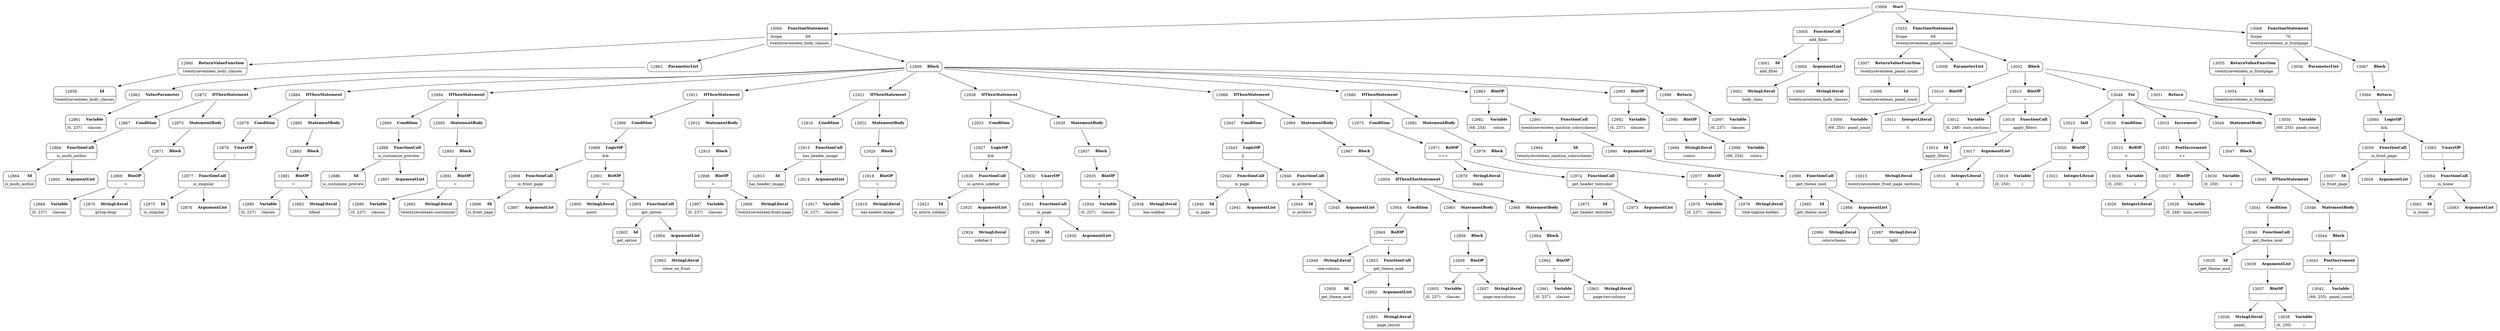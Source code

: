 digraph ast {
node [shape=none];
12859 [label=<<TABLE border='1' cellspacing='0' cellpadding='10' style='rounded' ><TR><TD border='0'>12859</TD><TD border='0'><B>Id</B></TD></TR><HR/><TR><TD border='0' cellpadding='5' colspan='2'>twentyseventeen_body_classes</TD></TR></TABLE>>];
12860 [label=<<TABLE border='1' cellspacing='0' cellpadding='10' style='rounded' ><TR><TD border='0'>12860</TD><TD border='0'><B>ReturnValueFunction</B></TD></TR><HR/><TR><TD border='0' cellpadding='5' colspan='2'>twentyseventeen_body_classes</TD></TR></TABLE>>];
12860 -> 12859 [weight=2];
12861 [label=<<TABLE border='1' cellspacing='0' cellpadding='10' style='rounded' ><TR><TD border='0'>12861</TD><TD border='0'><B>Variable</B></TD></TR><HR/><TR><TD border='0' cellpadding='5'>(0, 237)</TD><TD border='0' cellpadding='5'>classes</TD></TR></TABLE>>];
12862 [label=<<TABLE border='1' cellspacing='0' cellpadding='10' style='rounded' ><TR><TD border='0'>12862</TD><TD border='0'><B>ValueParameter</B></TD></TR></TABLE>>];
12862 -> 12861 [weight=2];
12863 [label=<<TABLE border='1' cellspacing='0' cellpadding='10' style='rounded' ><TR><TD border='0'>12863</TD><TD border='0'><B>ParameterList</B></TD></TR></TABLE>>];
12863 -> 12862 [weight=2];
12864 [label=<<TABLE border='1' cellspacing='0' cellpadding='10' style='rounded' ><TR><TD border='0'>12864</TD><TD border='0'><B>Id</B></TD></TR><HR/><TR><TD border='0' cellpadding='5' colspan='2'>is_multi_author</TD></TR></TABLE>>];
12865 [label=<<TABLE border='1' cellspacing='0' cellpadding='10' style='rounded' ><TR><TD border='0'>12865</TD><TD border='0'><B>ArgumentList</B></TD></TR></TABLE>>];
12866 [label=<<TABLE border='1' cellspacing='0' cellpadding='10' style='rounded' ><TR><TD border='0'>12866</TD><TD border='0'><B>FunctionCall</B></TD></TR><HR/><TR><TD border='0' cellpadding='5' colspan='2'>is_multi_author</TD></TR></TABLE>>];
12866 -> 12864 [weight=2];
12866 -> 12865 [weight=2];
12867 [label=<<TABLE border='1' cellspacing='0' cellpadding='10' style='rounded' ><TR><TD border='0'>12867</TD><TD border='0'><B>Condition</B></TD></TR></TABLE>>];
12867 -> 12866 [weight=2];
12868 [label=<<TABLE border='1' cellspacing='0' cellpadding='10' style='rounded' ><TR><TD border='0'>12868</TD><TD border='0'><B>Variable</B></TD></TR><HR/><TR><TD border='0' cellpadding='5'>(0, 237)</TD><TD border='0' cellpadding='5'>classes</TD></TR></TABLE>>];
12869 [label=<<TABLE border='1' cellspacing='0' cellpadding='10' style='rounded' ><TR><TD border='0'>12869</TD><TD border='0'><B>BinOP</B></TD></TR><HR/><TR><TD border='0' cellpadding='5' colspan='2'>=</TD></TR></TABLE>>];
12869 -> 12868 [weight=2];
12869 -> 12870 [weight=2];
12870 [label=<<TABLE border='1' cellspacing='0' cellpadding='10' style='rounded' ><TR><TD border='0'>12870</TD><TD border='0'><B>StringLiteral</B></TD></TR><HR/><TR><TD border='0' cellpadding='5' colspan='2'>group-blog</TD></TR></TABLE>>];
12871 [label=<<TABLE border='1' cellspacing='0' cellpadding='10' style='rounded' ><TR><TD border='0'>12871</TD><TD border='0'><B>Block</B></TD></TR></TABLE>>];
12871 -> 12869 [weight=2];
12872 [label=<<TABLE border='1' cellspacing='0' cellpadding='10' style='rounded' ><TR><TD border='0'>12872</TD><TD border='0'><B>IfThenStatement</B></TD></TR></TABLE>>];
12872 -> 12867 [weight=2];
12872 -> 12873 [weight=2];
12873 [label=<<TABLE border='1' cellspacing='0' cellpadding='10' style='rounded' ><TR><TD border='0'>12873</TD><TD border='0'><B>StatementBody</B></TD></TR></TABLE>>];
12873 -> 12871 [weight=2];
12875 [label=<<TABLE border='1' cellspacing='0' cellpadding='10' style='rounded' ><TR><TD border='0'>12875</TD><TD border='0'><B>Id</B></TD></TR><HR/><TR><TD border='0' cellpadding='5' colspan='2'>is_singular</TD></TR></TABLE>>];
12876 [label=<<TABLE border='1' cellspacing='0' cellpadding='10' style='rounded' ><TR><TD border='0'>12876</TD><TD border='0'><B>ArgumentList</B></TD></TR></TABLE>>];
12877 [label=<<TABLE border='1' cellspacing='0' cellpadding='10' style='rounded' ><TR><TD border='0'>12877</TD><TD border='0'><B>FunctionCall</B></TD></TR><HR/><TR><TD border='0' cellpadding='5' colspan='2'>is_singular</TD></TR></TABLE>>];
12877 -> 12875 [weight=2];
12877 -> 12876 [weight=2];
12878 [label=<<TABLE border='1' cellspacing='0' cellpadding='10' style='rounded' ><TR><TD border='0'>12878</TD><TD border='0'><B>UnaryOP</B></TD></TR><HR/><TR><TD border='0' cellpadding='5' colspan='2'>!</TD></TR></TABLE>>];
12878 -> 12877 [weight=2];
12879 [label=<<TABLE border='1' cellspacing='0' cellpadding='10' style='rounded' ><TR><TD border='0'>12879</TD><TD border='0'><B>Condition</B></TD></TR></TABLE>>];
12879 -> 12878 [weight=2];
12880 [label=<<TABLE border='1' cellspacing='0' cellpadding='10' style='rounded' ><TR><TD border='0'>12880</TD><TD border='0'><B>Variable</B></TD></TR><HR/><TR><TD border='0' cellpadding='5'>(0, 237)</TD><TD border='0' cellpadding='5'>classes</TD></TR></TABLE>>];
12881 [label=<<TABLE border='1' cellspacing='0' cellpadding='10' style='rounded' ><TR><TD border='0'>12881</TD><TD border='0'><B>BinOP</B></TD></TR><HR/><TR><TD border='0' cellpadding='5' colspan='2'>=</TD></TR></TABLE>>];
12881 -> 12880 [weight=2];
12881 -> 12882 [weight=2];
12882 [label=<<TABLE border='1' cellspacing='0' cellpadding='10' style='rounded' ><TR><TD border='0'>12882</TD><TD border='0'><B>StringLiteral</B></TD></TR><HR/><TR><TD border='0' cellpadding='5' colspan='2'>hfeed</TD></TR></TABLE>>];
12883 [label=<<TABLE border='1' cellspacing='0' cellpadding='10' style='rounded' ><TR><TD border='0'>12883</TD><TD border='0'><B>Block</B></TD></TR></TABLE>>];
12883 -> 12881 [weight=2];
12884 [label=<<TABLE border='1' cellspacing='0' cellpadding='10' style='rounded' ><TR><TD border='0'>12884</TD><TD border='0'><B>IfThenStatement</B></TD></TR></TABLE>>];
12884 -> 12879 [weight=2];
12884 -> 12885 [weight=2];
12885 [label=<<TABLE border='1' cellspacing='0' cellpadding='10' style='rounded' ><TR><TD border='0'>12885</TD><TD border='0'><B>StatementBody</B></TD></TR></TABLE>>];
12885 -> 12883 [weight=2];
12886 [label=<<TABLE border='1' cellspacing='0' cellpadding='10' style='rounded' ><TR><TD border='0'>12886</TD><TD border='0'><B>Id</B></TD></TR><HR/><TR><TD border='0' cellpadding='5' colspan='2'>is_customize_preview</TD></TR></TABLE>>];
12887 [label=<<TABLE border='1' cellspacing='0' cellpadding='10' style='rounded' ><TR><TD border='0'>12887</TD><TD border='0'><B>ArgumentList</B></TD></TR></TABLE>>];
12888 [label=<<TABLE border='1' cellspacing='0' cellpadding='10' style='rounded' ><TR><TD border='0'>12888</TD><TD border='0'><B>FunctionCall</B></TD></TR><HR/><TR><TD border='0' cellpadding='5' colspan='2'>is_customize_preview</TD></TR></TABLE>>];
12888 -> 12886 [weight=2];
12888 -> 12887 [weight=2];
12889 [label=<<TABLE border='1' cellspacing='0' cellpadding='10' style='rounded' ><TR><TD border='0'>12889</TD><TD border='0'><B>Condition</B></TD></TR></TABLE>>];
12889 -> 12888 [weight=2];
12890 [label=<<TABLE border='1' cellspacing='0' cellpadding='10' style='rounded' ><TR><TD border='0'>12890</TD><TD border='0'><B>Variable</B></TD></TR><HR/><TR><TD border='0' cellpadding='5'>(0, 237)</TD><TD border='0' cellpadding='5'>classes</TD></TR></TABLE>>];
12891 [label=<<TABLE border='1' cellspacing='0' cellpadding='10' style='rounded' ><TR><TD border='0'>12891</TD><TD border='0'><B>BinOP</B></TD></TR><HR/><TR><TD border='0' cellpadding='5' colspan='2'>=</TD></TR></TABLE>>];
12891 -> 12890 [weight=2];
12891 -> 12892 [weight=2];
12892 [label=<<TABLE border='1' cellspacing='0' cellpadding='10' style='rounded' ><TR><TD border='0'>12892</TD><TD border='0'><B>StringLiteral</B></TD></TR><HR/><TR><TD border='0' cellpadding='5' colspan='2'>twentyseventeen-customizer</TD></TR></TABLE>>];
12893 [label=<<TABLE border='1' cellspacing='0' cellpadding='10' style='rounded' ><TR><TD border='0'>12893</TD><TD border='0'><B>Block</B></TD></TR></TABLE>>];
12893 -> 12891 [weight=2];
12894 [label=<<TABLE border='1' cellspacing='0' cellpadding='10' style='rounded' ><TR><TD border='0'>12894</TD><TD border='0'><B>IfThenStatement</B></TD></TR></TABLE>>];
12894 -> 12889 [weight=2];
12894 -> 12895 [weight=2];
12895 [label=<<TABLE border='1' cellspacing='0' cellpadding='10' style='rounded' ><TR><TD border='0'>12895</TD><TD border='0'><B>StatementBody</B></TD></TR></TABLE>>];
12895 -> 12893 [weight=2];
12896 [label=<<TABLE border='1' cellspacing='0' cellpadding='10' style='rounded' ><TR><TD border='0'>12896</TD><TD border='0'><B>Id</B></TD></TR><HR/><TR><TD border='0' cellpadding='5' colspan='2'>is_front_page</TD></TR></TABLE>>];
12897 [label=<<TABLE border='1' cellspacing='0' cellpadding='10' style='rounded' ><TR><TD border='0'>12897</TD><TD border='0'><B>ArgumentList</B></TD></TR></TABLE>>];
12898 [label=<<TABLE border='1' cellspacing='0' cellpadding='10' style='rounded' ><TR><TD border='0'>12898</TD><TD border='0'><B>FunctionCall</B></TD></TR><HR/><TR><TD border='0' cellpadding='5' colspan='2'>is_front_page</TD></TR></TABLE>>];
12898 -> 12896 [weight=2];
12898 -> 12897 [weight=2];
12899 [label=<<TABLE border='1' cellspacing='0' cellpadding='10' style='rounded' ><TR><TD border='0'>12899</TD><TD border='0'><B>LogicOP</B></TD></TR><HR/><TR><TD border='0' cellpadding='5' colspan='2'>&amp;&amp;</TD></TR></TABLE>>];
12899 -> 12898 [weight=2];
12899 -> 12901 [weight=2];
12900 [label=<<TABLE border='1' cellspacing='0' cellpadding='10' style='rounded' ><TR><TD border='0'>12900</TD><TD border='0'><B>StringLiteral</B></TD></TR><HR/><TR><TD border='0' cellpadding='5' colspan='2'>posts</TD></TR></TABLE>>];
12901 [label=<<TABLE border='1' cellspacing='0' cellpadding='10' style='rounded' ><TR><TD border='0'>12901</TD><TD border='0'><B>RelOP</B></TD></TR><HR/><TR><TD border='0' cellpadding='5' colspan='2'>!==</TD></TR></TABLE>>];
12901 -> 12900 [weight=2];
12901 -> 12905 [weight=2];
12902 [label=<<TABLE border='1' cellspacing='0' cellpadding='10' style='rounded' ><TR><TD border='0'>12902</TD><TD border='0'><B>Id</B></TD></TR><HR/><TR><TD border='0' cellpadding='5' colspan='2'>get_option</TD></TR></TABLE>>];
12903 [label=<<TABLE border='1' cellspacing='0' cellpadding='10' style='rounded' ><TR><TD border='0'>12903</TD><TD border='0'><B>StringLiteral</B></TD></TR><HR/><TR><TD border='0' cellpadding='5' colspan='2'>show_on_front</TD></TR></TABLE>>];
12904 [label=<<TABLE border='1' cellspacing='0' cellpadding='10' style='rounded' ><TR><TD border='0'>12904</TD><TD border='0'><B>ArgumentList</B></TD></TR></TABLE>>];
12904 -> 12903 [weight=2];
12905 [label=<<TABLE border='1' cellspacing='0' cellpadding='10' style='rounded' ><TR><TD border='0'>12905</TD><TD border='0'><B>FunctionCall</B></TD></TR><HR/><TR><TD border='0' cellpadding='5' colspan='2'>get_option</TD></TR></TABLE>>];
12905 -> 12902 [weight=2];
12905 -> 12904 [weight=2];
12906 [label=<<TABLE border='1' cellspacing='0' cellpadding='10' style='rounded' ><TR><TD border='0'>12906</TD><TD border='0'><B>Condition</B></TD></TR></TABLE>>];
12906 -> 12899 [weight=2];
12907 [label=<<TABLE border='1' cellspacing='0' cellpadding='10' style='rounded' ><TR><TD border='0'>12907</TD><TD border='0'><B>Variable</B></TD></TR><HR/><TR><TD border='0' cellpadding='5'>(0, 237)</TD><TD border='0' cellpadding='5'>classes</TD></TR></TABLE>>];
12908 [label=<<TABLE border='1' cellspacing='0' cellpadding='10' style='rounded' ><TR><TD border='0'>12908</TD><TD border='0'><B>BinOP</B></TD></TR><HR/><TR><TD border='0' cellpadding='5' colspan='2'>=</TD></TR></TABLE>>];
12908 -> 12907 [weight=2];
12908 -> 12909 [weight=2];
12909 [label=<<TABLE border='1' cellspacing='0' cellpadding='10' style='rounded' ><TR><TD border='0'>12909</TD><TD border='0'><B>StringLiteral</B></TD></TR><HR/><TR><TD border='0' cellpadding='5' colspan='2'>twentyseventeen-front-page</TD></TR></TABLE>>];
12910 [label=<<TABLE border='1' cellspacing='0' cellpadding='10' style='rounded' ><TR><TD border='0'>12910</TD><TD border='0'><B>Block</B></TD></TR></TABLE>>];
12910 -> 12908 [weight=2];
12911 [label=<<TABLE border='1' cellspacing='0' cellpadding='10' style='rounded' ><TR><TD border='0'>12911</TD><TD border='0'><B>IfThenStatement</B></TD></TR></TABLE>>];
12911 -> 12906 [weight=2];
12911 -> 12912 [weight=2];
12912 [label=<<TABLE border='1' cellspacing='0' cellpadding='10' style='rounded' ><TR><TD border='0'>12912</TD><TD border='0'><B>StatementBody</B></TD></TR></TABLE>>];
12912 -> 12910 [weight=2];
12913 [label=<<TABLE border='1' cellspacing='0' cellpadding='10' style='rounded' ><TR><TD border='0'>12913</TD><TD border='0'><B>Id</B></TD></TR><HR/><TR><TD border='0' cellpadding='5' colspan='2'>has_header_image</TD></TR></TABLE>>];
12914 [label=<<TABLE border='1' cellspacing='0' cellpadding='10' style='rounded' ><TR><TD border='0'>12914</TD><TD border='0'><B>ArgumentList</B></TD></TR></TABLE>>];
12915 [label=<<TABLE border='1' cellspacing='0' cellpadding='10' style='rounded' ><TR><TD border='0'>12915</TD><TD border='0'><B>FunctionCall</B></TD></TR><HR/><TR><TD border='0' cellpadding='5' colspan='2'>has_header_image</TD></TR></TABLE>>];
12915 -> 12913 [weight=2];
12915 -> 12914 [weight=2];
12916 [label=<<TABLE border='1' cellspacing='0' cellpadding='10' style='rounded' ><TR><TD border='0'>12916</TD><TD border='0'><B>Condition</B></TD></TR></TABLE>>];
12916 -> 12915 [weight=2];
12917 [label=<<TABLE border='1' cellspacing='0' cellpadding='10' style='rounded' ><TR><TD border='0'>12917</TD><TD border='0'><B>Variable</B></TD></TR><HR/><TR><TD border='0' cellpadding='5'>(0, 237)</TD><TD border='0' cellpadding='5'>classes</TD></TR></TABLE>>];
12918 [label=<<TABLE border='1' cellspacing='0' cellpadding='10' style='rounded' ><TR><TD border='0'>12918</TD><TD border='0'><B>BinOP</B></TD></TR><HR/><TR><TD border='0' cellpadding='5' colspan='2'>=</TD></TR></TABLE>>];
12918 -> 12917 [weight=2];
12918 -> 12919 [weight=2];
12919 [label=<<TABLE border='1' cellspacing='0' cellpadding='10' style='rounded' ><TR><TD border='0'>12919</TD><TD border='0'><B>StringLiteral</B></TD></TR><HR/><TR><TD border='0' cellpadding='5' colspan='2'>has-header-image</TD></TR></TABLE>>];
12920 [label=<<TABLE border='1' cellspacing='0' cellpadding='10' style='rounded' ><TR><TD border='0'>12920</TD><TD border='0'><B>Block</B></TD></TR></TABLE>>];
12920 -> 12918 [weight=2];
12921 [label=<<TABLE border='1' cellspacing='0' cellpadding='10' style='rounded' ><TR><TD border='0'>12921</TD><TD border='0'><B>IfThenStatement</B></TD></TR></TABLE>>];
12921 -> 12916 [weight=2];
12921 -> 12922 [weight=2];
12922 [label=<<TABLE border='1' cellspacing='0' cellpadding='10' style='rounded' ><TR><TD border='0'>12922</TD><TD border='0'><B>StatementBody</B></TD></TR></TABLE>>];
12922 -> 12920 [weight=2];
12923 [label=<<TABLE border='1' cellspacing='0' cellpadding='10' style='rounded' ><TR><TD border='0'>12923</TD><TD border='0'><B>Id</B></TD></TR><HR/><TR><TD border='0' cellpadding='5' colspan='2'>is_active_sidebar</TD></TR></TABLE>>];
12924 [label=<<TABLE border='1' cellspacing='0' cellpadding='10' style='rounded' ><TR><TD border='0'>12924</TD><TD border='0'><B>StringLiteral</B></TD></TR><HR/><TR><TD border='0' cellpadding='5' colspan='2'>sidebar-1</TD></TR></TABLE>>];
12925 [label=<<TABLE border='1' cellspacing='0' cellpadding='10' style='rounded' ><TR><TD border='0'>12925</TD><TD border='0'><B>ArgumentList</B></TD></TR></TABLE>>];
12925 -> 12924 [weight=2];
12926 [label=<<TABLE border='1' cellspacing='0' cellpadding='10' style='rounded' ><TR><TD border='0'>12926</TD><TD border='0'><B>FunctionCall</B></TD></TR><HR/><TR><TD border='0' cellpadding='5' colspan='2'>is_active_sidebar</TD></TR></TABLE>>];
12926 -> 12923 [weight=2];
12926 -> 12925 [weight=2];
12927 [label=<<TABLE border='1' cellspacing='0' cellpadding='10' style='rounded' ><TR><TD border='0'>12927</TD><TD border='0'><B>LogicOP</B></TD></TR><HR/><TR><TD border='0' cellpadding='5' colspan='2'>&amp;&amp;</TD></TR></TABLE>>];
12927 -> 12926 [weight=2];
12927 -> 12932 [weight=2];
12929 [label=<<TABLE border='1' cellspacing='0' cellpadding='10' style='rounded' ><TR><TD border='0'>12929</TD><TD border='0'><B>Id</B></TD></TR><HR/><TR><TD border='0' cellpadding='5' colspan='2'>is_page</TD></TR></TABLE>>];
12930 [label=<<TABLE border='1' cellspacing='0' cellpadding='10' style='rounded' ><TR><TD border='0'>12930</TD><TD border='0'><B>ArgumentList</B></TD></TR></TABLE>>];
12931 [label=<<TABLE border='1' cellspacing='0' cellpadding='10' style='rounded' ><TR><TD border='0'>12931</TD><TD border='0'><B>FunctionCall</B></TD></TR><HR/><TR><TD border='0' cellpadding='5' colspan='2'>is_page</TD></TR></TABLE>>];
12931 -> 12929 [weight=2];
12931 -> 12930 [weight=2];
12932 [label=<<TABLE border='1' cellspacing='0' cellpadding='10' style='rounded' ><TR><TD border='0'>12932</TD><TD border='0'><B>UnaryOP</B></TD></TR><HR/><TR><TD border='0' cellpadding='5' colspan='2'>!</TD></TR></TABLE>>];
12932 -> 12931 [weight=2];
12933 [label=<<TABLE border='1' cellspacing='0' cellpadding='10' style='rounded' ><TR><TD border='0'>12933</TD><TD border='0'><B>Condition</B></TD></TR></TABLE>>];
12933 -> 12927 [weight=2];
12934 [label=<<TABLE border='1' cellspacing='0' cellpadding='10' style='rounded' ><TR><TD border='0'>12934</TD><TD border='0'><B>Variable</B></TD></TR><HR/><TR><TD border='0' cellpadding='5'>(0, 237)</TD><TD border='0' cellpadding='5'>classes</TD></TR></TABLE>>];
12935 [label=<<TABLE border='1' cellspacing='0' cellpadding='10' style='rounded' ><TR><TD border='0'>12935</TD><TD border='0'><B>BinOP</B></TD></TR><HR/><TR><TD border='0' cellpadding='5' colspan='2'>=</TD></TR></TABLE>>];
12935 -> 12934 [weight=2];
12935 -> 12936 [weight=2];
12936 [label=<<TABLE border='1' cellspacing='0' cellpadding='10' style='rounded' ><TR><TD border='0'>12936</TD><TD border='0'><B>StringLiteral</B></TD></TR><HR/><TR><TD border='0' cellpadding='5' colspan='2'>has-sidebar</TD></TR></TABLE>>];
12937 [label=<<TABLE border='1' cellspacing='0' cellpadding='10' style='rounded' ><TR><TD border='0'>12937</TD><TD border='0'><B>Block</B></TD></TR></TABLE>>];
12937 -> 12935 [weight=2];
12938 [label=<<TABLE border='1' cellspacing='0' cellpadding='10' style='rounded' ><TR><TD border='0'>12938</TD><TD border='0'><B>IfThenStatement</B></TD></TR></TABLE>>];
12938 -> 12933 [weight=2];
12938 -> 12939 [weight=2];
12939 [label=<<TABLE border='1' cellspacing='0' cellpadding='10' style='rounded' ><TR><TD border='0'>12939</TD><TD border='0'><B>StatementBody</B></TD></TR></TABLE>>];
12939 -> 12937 [weight=2];
12940 [label=<<TABLE border='1' cellspacing='0' cellpadding='10' style='rounded' ><TR><TD border='0'>12940</TD><TD border='0'><B>Id</B></TD></TR><HR/><TR><TD border='0' cellpadding='5' colspan='2'>is_page</TD></TR></TABLE>>];
12941 [label=<<TABLE border='1' cellspacing='0' cellpadding='10' style='rounded' ><TR><TD border='0'>12941</TD><TD border='0'><B>ArgumentList</B></TD></TR></TABLE>>];
12942 [label=<<TABLE border='1' cellspacing='0' cellpadding='10' style='rounded' ><TR><TD border='0'>12942</TD><TD border='0'><B>FunctionCall</B></TD></TR><HR/><TR><TD border='0' cellpadding='5' colspan='2'>is_page</TD></TR></TABLE>>];
12942 -> 12940 [weight=2];
12942 -> 12941 [weight=2];
12943 [label=<<TABLE border='1' cellspacing='0' cellpadding='10' style='rounded' ><TR><TD border='0'>12943</TD><TD border='0'><B>LogicOP</B></TD></TR><HR/><TR><TD border='0' cellpadding='5' colspan='2'>||</TD></TR></TABLE>>];
12943 -> 12942 [weight=2];
12943 -> 12946 [weight=2];
12944 [label=<<TABLE border='1' cellspacing='0' cellpadding='10' style='rounded' ><TR><TD border='0'>12944</TD><TD border='0'><B>Id</B></TD></TR><HR/><TR><TD border='0' cellpadding='5' colspan='2'>is_archive</TD></TR></TABLE>>];
12945 [label=<<TABLE border='1' cellspacing='0' cellpadding='10' style='rounded' ><TR><TD border='0'>12945</TD><TD border='0'><B>ArgumentList</B></TD></TR></TABLE>>];
12946 [label=<<TABLE border='1' cellspacing='0' cellpadding='10' style='rounded' ><TR><TD border='0'>12946</TD><TD border='0'><B>FunctionCall</B></TD></TR><HR/><TR><TD border='0' cellpadding='5' colspan='2'>is_archive</TD></TR></TABLE>>];
12946 -> 12944 [weight=2];
12946 -> 12945 [weight=2];
12947 [label=<<TABLE border='1' cellspacing='0' cellpadding='10' style='rounded' ><TR><TD border='0'>12947</TD><TD border='0'><B>Condition</B></TD></TR></TABLE>>];
12947 -> 12943 [weight=2];
12948 [label=<<TABLE border='1' cellspacing='0' cellpadding='10' style='rounded' ><TR><TD border='0'>12948</TD><TD border='0'><B>StringLiteral</B></TD></TR><HR/><TR><TD border='0' cellpadding='5' colspan='2'>one-column</TD></TR></TABLE>>];
12949 [label=<<TABLE border='1' cellspacing='0' cellpadding='10' style='rounded' ><TR><TD border='0'>12949</TD><TD border='0'><B>RelOP</B></TD></TR><HR/><TR><TD border='0' cellpadding='5' colspan='2'>===</TD></TR></TABLE>>];
12949 -> 12948 [weight=2];
12949 -> 12953 [weight=2];
12950 [label=<<TABLE border='1' cellspacing='0' cellpadding='10' style='rounded' ><TR><TD border='0'>12950</TD><TD border='0'><B>Id</B></TD></TR><HR/><TR><TD border='0' cellpadding='5' colspan='2'>get_theme_mod</TD></TR></TABLE>>];
12951 [label=<<TABLE border='1' cellspacing='0' cellpadding='10' style='rounded' ><TR><TD border='0'>12951</TD><TD border='0'><B>StringLiteral</B></TD></TR><HR/><TR><TD border='0' cellpadding='5' colspan='2'>page_layout</TD></TR></TABLE>>];
12952 [label=<<TABLE border='1' cellspacing='0' cellpadding='10' style='rounded' ><TR><TD border='0'>12952</TD><TD border='0'><B>ArgumentList</B></TD></TR></TABLE>>];
12952 -> 12951 [weight=2];
12953 [label=<<TABLE border='1' cellspacing='0' cellpadding='10' style='rounded' ><TR><TD border='0'>12953</TD><TD border='0'><B>FunctionCall</B></TD></TR><HR/><TR><TD border='0' cellpadding='5' colspan='2'>get_theme_mod</TD></TR></TABLE>>];
12953 -> 12950 [weight=2];
12953 -> 12952 [weight=2];
12954 [label=<<TABLE border='1' cellspacing='0' cellpadding='10' style='rounded' ><TR><TD border='0'>12954</TD><TD border='0'><B>Condition</B></TD></TR></TABLE>>];
12954 -> 12949 [weight=2];
12955 [label=<<TABLE border='1' cellspacing='0' cellpadding='10' style='rounded' ><TR><TD border='0'>12955</TD><TD border='0'><B>Variable</B></TD></TR><HR/><TR><TD border='0' cellpadding='5'>(0, 237)</TD><TD border='0' cellpadding='5'>classes</TD></TR></TABLE>>];
12956 [label=<<TABLE border='1' cellspacing='0' cellpadding='10' style='rounded' ><TR><TD border='0'>12956</TD><TD border='0'><B>BinOP</B></TD></TR><HR/><TR><TD border='0' cellpadding='5' colspan='2'>=</TD></TR></TABLE>>];
12956 -> 12955 [weight=2];
12956 -> 12957 [weight=2];
12957 [label=<<TABLE border='1' cellspacing='0' cellpadding='10' style='rounded' ><TR><TD border='0'>12957</TD><TD border='0'><B>StringLiteral</B></TD></TR><HR/><TR><TD border='0' cellpadding='5' colspan='2'>page-one-column</TD></TR></TABLE>>];
12958 [label=<<TABLE border='1' cellspacing='0' cellpadding='10' style='rounded' ><TR><TD border='0'>12958</TD><TD border='0'><B>Block</B></TD></TR></TABLE>>];
12958 -> 12956 [weight=2];
12959 [label=<<TABLE border='1' cellspacing='0' cellpadding='10' style='rounded' ><TR><TD border='0'>12959</TD><TD border='0'><B>IfThenElseStatement</B></TD></TR></TABLE>>];
12959 -> 12954 [weight=2];
12959 -> 12960 [weight=2];
12959 -> 12966 [weight=2];
12960 [label=<<TABLE border='1' cellspacing='0' cellpadding='10' style='rounded' ><TR><TD border='0'>12960</TD><TD border='0'><B>StatementBody</B></TD></TR></TABLE>>];
12960 -> 12958 [weight=2];
12961 [label=<<TABLE border='1' cellspacing='0' cellpadding='10' style='rounded' ><TR><TD border='0'>12961</TD><TD border='0'><B>Variable</B></TD></TR><HR/><TR><TD border='0' cellpadding='5'>(0, 237)</TD><TD border='0' cellpadding='5'>classes</TD></TR></TABLE>>];
12962 [label=<<TABLE border='1' cellspacing='0' cellpadding='10' style='rounded' ><TR><TD border='0'>12962</TD><TD border='0'><B>BinOP</B></TD></TR><HR/><TR><TD border='0' cellpadding='5' colspan='2'>=</TD></TR></TABLE>>];
12962 -> 12961 [weight=2];
12962 -> 12963 [weight=2];
12963 [label=<<TABLE border='1' cellspacing='0' cellpadding='10' style='rounded' ><TR><TD border='0'>12963</TD><TD border='0'><B>StringLiteral</B></TD></TR><HR/><TR><TD border='0' cellpadding='5' colspan='2'>page-two-column</TD></TR></TABLE>>];
12964 [label=<<TABLE border='1' cellspacing='0' cellpadding='10' style='rounded' ><TR><TD border='0'>12964</TD><TD border='0'><B>Block</B></TD></TR></TABLE>>];
12964 -> 12962 [weight=2];
12966 [label=<<TABLE border='1' cellspacing='0' cellpadding='10' style='rounded' ><TR><TD border='0'>12966</TD><TD border='0'><B>StatementBody</B></TD></TR></TABLE>>];
12966 -> 12964 [weight=2];
12967 [label=<<TABLE border='1' cellspacing='0' cellpadding='10' style='rounded' ><TR><TD border='0'>12967</TD><TD border='0'><B>Block</B></TD></TR></TABLE>>];
12967 -> 12959 [weight=2];
12968 [label=<<TABLE border='1' cellspacing='0' cellpadding='10' style='rounded' ><TR><TD border='0'>12968</TD><TD border='0'><B>IfThenStatement</B></TD></TR></TABLE>>];
12968 -> 12947 [weight=2];
12968 -> 12969 [weight=2];
12969 [label=<<TABLE border='1' cellspacing='0' cellpadding='10' style='rounded' ><TR><TD border='0'>12969</TD><TD border='0'><B>StatementBody</B></TD></TR></TABLE>>];
12969 -> 12967 [weight=2];
12970 [label=<<TABLE border='1' cellspacing='0' cellpadding='10' style='rounded' ><TR><TD border='0'>12970</TD><TD border='0'><B>StringLiteral</B></TD></TR><HR/><TR><TD border='0' cellpadding='5' colspan='2'>blank</TD></TR></TABLE>>];
12971 [label=<<TABLE border='1' cellspacing='0' cellpadding='10' style='rounded' ><TR><TD border='0'>12971</TD><TD border='0'><B>RelOP</B></TD></TR><HR/><TR><TD border='0' cellpadding='5' colspan='2'>===</TD></TR></TABLE>>];
12971 -> 12970 [weight=2];
12971 -> 12974 [weight=2];
12972 [label=<<TABLE border='1' cellspacing='0' cellpadding='10' style='rounded' ><TR><TD border='0'>12972</TD><TD border='0'><B>Id</B></TD></TR><HR/><TR><TD border='0' cellpadding='5' colspan='2'>get_header_textcolor</TD></TR></TABLE>>];
12973 [label=<<TABLE border='1' cellspacing='0' cellpadding='10' style='rounded' ><TR><TD border='0'>12973</TD><TD border='0'><B>ArgumentList</B></TD></TR></TABLE>>];
12974 [label=<<TABLE border='1' cellspacing='0' cellpadding='10' style='rounded' ><TR><TD border='0'>12974</TD><TD border='0'><B>FunctionCall</B></TD></TR><HR/><TR><TD border='0' cellpadding='5' colspan='2'>get_header_textcolor</TD></TR></TABLE>>];
12974 -> 12972 [weight=2];
12974 -> 12973 [weight=2];
12975 [label=<<TABLE border='1' cellspacing='0' cellpadding='10' style='rounded' ><TR><TD border='0'>12975</TD><TD border='0'><B>Condition</B></TD></TR></TABLE>>];
12975 -> 12971 [weight=2];
12976 [label=<<TABLE border='1' cellspacing='0' cellpadding='10' style='rounded' ><TR><TD border='0'>12976</TD><TD border='0'><B>Variable</B></TD></TR><HR/><TR><TD border='0' cellpadding='5'>(0, 237)</TD><TD border='0' cellpadding='5'>classes</TD></TR></TABLE>>];
12977 [label=<<TABLE border='1' cellspacing='0' cellpadding='10' style='rounded' ><TR><TD border='0'>12977</TD><TD border='0'><B>BinOP</B></TD></TR><HR/><TR><TD border='0' cellpadding='5' colspan='2'>=</TD></TR></TABLE>>];
12977 -> 12976 [weight=2];
12977 -> 12978 [weight=2];
12978 [label=<<TABLE border='1' cellspacing='0' cellpadding='10' style='rounded' ><TR><TD border='0'>12978</TD><TD border='0'><B>StringLiteral</B></TD></TR><HR/><TR><TD border='0' cellpadding='5' colspan='2'>title-tagline-hidden</TD></TR></TABLE>>];
12979 [label=<<TABLE border='1' cellspacing='0' cellpadding='10' style='rounded' ><TR><TD border='0'>12979</TD><TD border='0'><B>Block</B></TD></TR></TABLE>>];
12979 -> 12977 [weight=2];
12980 [label=<<TABLE border='1' cellspacing='0' cellpadding='10' style='rounded' ><TR><TD border='0'>12980</TD><TD border='0'><B>IfThenStatement</B></TD></TR></TABLE>>];
12980 -> 12975 [weight=2];
12980 -> 12981 [weight=2];
12981 [label=<<TABLE border='1' cellspacing='0' cellpadding='10' style='rounded' ><TR><TD border='0'>12981</TD><TD border='0'><B>StatementBody</B></TD></TR></TABLE>>];
12981 -> 12979 [weight=2];
12982 [label=<<TABLE border='1' cellspacing='0' cellpadding='10' style='rounded' ><TR><TD border='0'>12982</TD><TD border='0'><B>Variable</B></TD></TR><HR/><TR><TD border='0' cellpadding='5'>(68, 254)</TD><TD border='0' cellpadding='5'>colors</TD></TR></TABLE>>];
12983 [label=<<TABLE border='1' cellspacing='0' cellpadding='10' style='rounded' ><TR><TD border='0'>12983</TD><TD border='0'><B>BinOP</B></TD></TR><HR/><TR><TD border='0' cellpadding='5' colspan='2'>=</TD></TR></TABLE>>];
12983 -> 12982 [weight=2];
12983 -> 12991 [weight=2];
12984 [label=<<TABLE border='1' cellspacing='0' cellpadding='10' style='rounded' ><TR><TD border='0'>12984</TD><TD border='0'><B>Id</B></TD></TR><HR/><TR><TD border='0' cellpadding='5' colspan='2'>twentyseventeen_sanitize_colorscheme</TD></TR></TABLE>>];
12985 [label=<<TABLE border='1' cellspacing='0' cellpadding='10' style='rounded' ><TR><TD border='0'>12985</TD><TD border='0'><B>Id</B></TD></TR><HR/><TR><TD border='0' cellpadding='5' colspan='2'>get_theme_mod</TD></TR></TABLE>>];
12986 [label=<<TABLE border='1' cellspacing='0' cellpadding='10' style='rounded' ><TR><TD border='0'>12986</TD><TD border='0'><B>StringLiteral</B></TD></TR><HR/><TR><TD border='0' cellpadding='5' colspan='2'>colorscheme</TD></TR></TABLE>>];
12987 [label=<<TABLE border='1' cellspacing='0' cellpadding='10' style='rounded' ><TR><TD border='0'>12987</TD><TD border='0'><B>StringLiteral</B></TD></TR><HR/><TR><TD border='0' cellpadding='5' colspan='2'>light</TD></TR></TABLE>>];
12988 [label=<<TABLE border='1' cellspacing='0' cellpadding='10' style='rounded' ><TR><TD border='0'>12988</TD><TD border='0'><B>ArgumentList</B></TD></TR></TABLE>>];
12988 -> 12986 [weight=2];
12988 -> 12987 [weight=2];
12989 [label=<<TABLE border='1' cellspacing='0' cellpadding='10' style='rounded' ><TR><TD border='0'>12989</TD><TD border='0'><B>FunctionCall</B></TD></TR><HR/><TR><TD border='0' cellpadding='5' colspan='2'>get_theme_mod</TD></TR></TABLE>>];
12989 -> 12985 [weight=2];
12989 -> 12988 [weight=2];
12990 [label=<<TABLE border='1' cellspacing='0' cellpadding='10' style='rounded' ><TR><TD border='0'>12990</TD><TD border='0'><B>ArgumentList</B></TD></TR></TABLE>>];
12990 -> 12989 [weight=2];
12991 [label=<<TABLE border='1' cellspacing='0' cellpadding='10' style='rounded' ><TR><TD border='0'>12991</TD><TD border='0'><B>FunctionCall</B></TD></TR><HR/><TR><TD border='0' cellpadding='5' colspan='2'>twentyseventeen_sanitize_colorscheme</TD></TR></TABLE>>];
12991 -> 12984 [weight=2];
12991 -> 12990 [weight=2];
12992 [label=<<TABLE border='1' cellspacing='0' cellpadding='10' style='rounded' ><TR><TD border='0'>12992</TD><TD border='0'><B>Variable</B></TD></TR><HR/><TR><TD border='0' cellpadding='5'>(0, 237)</TD><TD border='0' cellpadding='5'>classes</TD></TR></TABLE>>];
12993 [label=<<TABLE border='1' cellspacing='0' cellpadding='10' style='rounded' ><TR><TD border='0'>12993</TD><TD border='0'><B>BinOP</B></TD></TR><HR/><TR><TD border='0' cellpadding='5' colspan='2'>=</TD></TR></TABLE>>];
12993 -> 12992 [weight=2];
12993 -> 12995 [weight=2];
12994 [label=<<TABLE border='1' cellspacing='0' cellpadding='10' style='rounded' ><TR><TD border='0'>12994</TD><TD border='0'><B>StringLiteral</B></TD></TR><HR/><TR><TD border='0' cellpadding='5' colspan='2'>colors-</TD></TR></TABLE>>];
12995 [label=<<TABLE border='1' cellspacing='0' cellpadding='10' style='rounded' ><TR><TD border='0'>12995</TD><TD border='0'><B>BinOP</B></TD></TR><HR/><TR><TD border='0' cellpadding='5' colspan='2'>.</TD></TR></TABLE>>];
12995 -> 12994 [weight=2];
12995 -> 12996 [weight=2];
12996 [label=<<TABLE border='1' cellspacing='0' cellpadding='10' style='rounded' ><TR><TD border='0'>12996</TD><TD border='0'><B>Variable</B></TD></TR><HR/><TR><TD border='0' cellpadding='5'>(68, 254)</TD><TD border='0' cellpadding='5'>colors</TD></TR></TABLE>>];
12997 [label=<<TABLE border='1' cellspacing='0' cellpadding='10' style='rounded' ><TR><TD border='0'>12997</TD><TD border='0'><B>Variable</B></TD></TR><HR/><TR><TD border='0' cellpadding='5'>(0, 237)</TD><TD border='0' cellpadding='5'>classes</TD></TR></TABLE>>];
12998 [label=<<TABLE border='1' cellspacing='0' cellpadding='10' style='rounded' ><TR><TD border='0'>12998</TD><TD border='0'><B>Return</B></TD></TR></TABLE>>];
12998 -> 12997 [weight=2];
12999 [label=<<TABLE border='1' cellspacing='0' cellpadding='10' style='rounded' ><TR><TD border='0'>12999</TD><TD border='0'><B>Block</B></TD></TR></TABLE>>];
12999 -> 12872 [weight=2];
12999 -> 12884 [weight=2];
12999 -> 12894 [weight=2];
12999 -> 12911 [weight=2];
12999 -> 12921 [weight=2];
12999 -> 12938 [weight=2];
12999 -> 12968 [weight=2];
12999 -> 12980 [weight=2];
12999 -> 12983 [weight=2];
12999 -> 12993 [weight=2];
12999 -> 12998 [weight=2];
13000 [label=<<TABLE border='1' cellspacing='0' cellpadding='10' style='rounded' ><TR><TD border='0'>13000</TD><TD border='0'><B>FunctionStatement</B></TD></TR><HR/><TR><TD border='0' cellpadding='5'>Scope</TD><TD border='0' cellpadding='5'>68</TD></TR><HR/><TR><TD border='0' cellpadding='5' colspan='2'>twentyseventeen_body_classes</TD></TR></TABLE>>];
13000 -> 12860 [weight=2];
13000 -> 12863 [weight=2];
13000 -> 12999 [weight=2];
13001 [label=<<TABLE border='1' cellspacing='0' cellpadding='10' style='rounded' ><TR><TD border='0'>13001</TD><TD border='0'><B>Id</B></TD></TR><HR/><TR><TD border='0' cellpadding='5' colspan='2'>add_filter</TD></TR></TABLE>>];
13002 [label=<<TABLE border='1' cellspacing='0' cellpadding='10' style='rounded' ><TR><TD border='0'>13002</TD><TD border='0'><B>StringLiteral</B></TD></TR><HR/><TR><TD border='0' cellpadding='5' colspan='2'>body_class</TD></TR></TABLE>>];
13003 [label=<<TABLE border='1' cellspacing='0' cellpadding='10' style='rounded' ><TR><TD border='0'>13003</TD><TD border='0'><B>StringLiteral</B></TD></TR><HR/><TR><TD border='0' cellpadding='5' colspan='2'>twentyseventeen_body_classes</TD></TR></TABLE>>];
13004 [label=<<TABLE border='1' cellspacing='0' cellpadding='10' style='rounded' ><TR><TD border='0'>13004</TD><TD border='0'><B>ArgumentList</B></TD></TR></TABLE>>];
13004 -> 13002 [weight=2];
13004 -> 13003 [weight=2];
13005 [label=<<TABLE border='1' cellspacing='0' cellpadding='10' style='rounded' ><TR><TD border='0'>13005</TD><TD border='0'><B>FunctionCall</B></TD></TR><HR/><TR><TD border='0' cellpadding='5' colspan='2'>add_filter</TD></TR></TABLE>>];
13005 -> 13001 [weight=2];
13005 -> 13004 [weight=2];
13006 [label=<<TABLE border='1' cellspacing='0' cellpadding='10' style='rounded' ><TR><TD border='0'>13006</TD><TD border='0'><B>Id</B></TD></TR><HR/><TR><TD border='0' cellpadding='5' colspan='2'>twentyseventeen_panel_count</TD></TR></TABLE>>];
13007 [label=<<TABLE border='1' cellspacing='0' cellpadding='10' style='rounded' ><TR><TD border='0'>13007</TD><TD border='0'><B>ReturnValueFunction</B></TD></TR><HR/><TR><TD border='0' cellpadding='5' colspan='2'>twentyseventeen_panel_count</TD></TR></TABLE>>];
13007 -> 13006 [weight=2];
13008 [label=<<TABLE border='1' cellspacing='0' cellpadding='10' style='rounded' ><TR><TD border='0'>13008</TD><TD border='0'><B>ParameterList</B></TD></TR></TABLE>>];
13009 [label=<<TABLE border='1' cellspacing='0' cellpadding='10' style='rounded' ><TR><TD border='0'>13009</TD><TD border='0'><B>Variable</B></TD></TR><HR/><TR><TD border='0' cellpadding='5'>(69, 255)</TD><TD border='0' cellpadding='5'>panel_count</TD></TR></TABLE>>];
13010 [label=<<TABLE border='1' cellspacing='0' cellpadding='10' style='rounded' ><TR><TD border='0'>13010</TD><TD border='0'><B>BinOP</B></TD></TR><HR/><TR><TD border='0' cellpadding='5' colspan='2'>=</TD></TR></TABLE>>];
13010 -> 13009 [weight=2];
13010 -> 13011 [weight=2];
13011 [label=<<TABLE border='1' cellspacing='0' cellpadding='10' style='rounded' ><TR><TD border='0'>13011</TD><TD border='0'><B>IntegerLiteral</B></TD></TR><HR/><TR><TD border='0' cellpadding='5' colspan='2'>0</TD></TR></TABLE>>];
13012 [label=<<TABLE border='1' cellspacing='0' cellpadding='10' style='rounded' ><TR><TD border='0'>13012</TD><TD border='0'><B>Variable</B></TD></TR><HR/><TR><TD border='0' cellpadding='5'>(0, 248)</TD><TD border='0' cellpadding='5'>num_sections</TD></TR></TABLE>>];
13013 [label=<<TABLE border='1' cellspacing='0' cellpadding='10' style='rounded' ><TR><TD border='0'>13013</TD><TD border='0'><B>BinOP</B></TD></TR><HR/><TR><TD border='0' cellpadding='5' colspan='2'>=</TD></TR></TABLE>>];
13013 -> 13012 [weight=2];
13013 -> 13018 [weight=2];
13014 [label=<<TABLE border='1' cellspacing='0' cellpadding='10' style='rounded' ><TR><TD border='0'>13014</TD><TD border='0'><B>Id</B></TD></TR><HR/><TR><TD border='0' cellpadding='5' colspan='2'>apply_filters</TD></TR></TABLE>>];
13015 [label=<<TABLE border='1' cellspacing='0' cellpadding='10' style='rounded' ><TR><TD border='0'>13015</TD><TD border='0'><B>StringLiteral</B></TD></TR><HR/><TR><TD border='0' cellpadding='5' colspan='2'>twentyseventeen_front_page_sections</TD></TR></TABLE>>];
13016 [label=<<TABLE border='1' cellspacing='0' cellpadding='10' style='rounded' ><TR><TD border='0'>13016</TD><TD border='0'><B>IntegerLiteral</B></TD></TR><HR/><TR><TD border='0' cellpadding='5' colspan='2'>4</TD></TR></TABLE>>];
13017 [label=<<TABLE border='1' cellspacing='0' cellpadding='10' style='rounded' ><TR><TD border='0'>13017</TD><TD border='0'><B>ArgumentList</B></TD></TR></TABLE>>];
13017 -> 13015 [weight=2];
13017 -> 13016 [weight=2];
13018 [label=<<TABLE border='1' cellspacing='0' cellpadding='10' style='rounded' ><TR><TD border='0'>13018</TD><TD border='0'><B>FunctionCall</B></TD></TR><HR/><TR><TD border='0' cellpadding='5' colspan='2'>apply_filters</TD></TR></TABLE>>];
13018 -> 13014 [weight=2];
13018 -> 13017 [weight=2];
13019 [label=<<TABLE border='1' cellspacing='0' cellpadding='10' style='rounded' ><TR><TD border='0'>13019</TD><TD border='0'><B>Variable</B></TD></TR><HR/><TR><TD border='0' cellpadding='5'>(0, 250)</TD><TD border='0' cellpadding='5'>i</TD></TR></TABLE>>];
13020 [label=<<TABLE border='1' cellspacing='0' cellpadding='10' style='rounded' ><TR><TD border='0'>13020</TD><TD border='0'><B>BinOP</B></TD></TR><HR/><TR><TD border='0' cellpadding='5' colspan='2'>=</TD></TR></TABLE>>];
13020 -> 13019 [weight=2];
13020 -> 13021 [weight=2];
13021 [label=<<TABLE border='1' cellspacing='0' cellpadding='10' style='rounded' ><TR><TD border='0'>13021</TD><TD border='0'><B>IntegerLiteral</B></TD></TR><HR/><TR><TD border='0' cellpadding='5' colspan='2'>1</TD></TR></TABLE>>];
13023 [label=<<TABLE border='1' cellspacing='0' cellpadding='10' style='rounded' ><TR><TD border='0'>13023</TD><TD border='0'><B>Init</B></TD></TR></TABLE>>];
13023 -> 13020 [weight=2];
13024 [label=<<TABLE border='1' cellspacing='0' cellpadding='10' style='rounded' ><TR><TD border='0'>13024</TD><TD border='0'><B>Variable</B></TD></TR><HR/><TR><TD border='0' cellpadding='5'>(0, 250)</TD><TD border='0' cellpadding='5'>i</TD></TR></TABLE>>];
13025 [label=<<TABLE border='1' cellspacing='0' cellpadding='10' style='rounded' ><TR><TD border='0'>13025</TD><TD border='0'><B>RelOP</B></TD></TR><HR/><TR><TD border='0' cellpadding='5' colspan='2'>&lt;</TD></TR></TABLE>>];
13025 -> 13024 [weight=2];
13025 -> 13027 [weight=2];
13026 [label=<<TABLE border='1' cellspacing='0' cellpadding='10' style='rounded' ><TR><TD border='0'>13026</TD><TD border='0'><B>IntegerLiteral</B></TD></TR><HR/><TR><TD border='0' cellpadding='5' colspan='2'>1</TD></TR></TABLE>>];
13027 [label=<<TABLE border='1' cellspacing='0' cellpadding='10' style='rounded' ><TR><TD border='0'>13027</TD><TD border='0'><B>BinOP</B></TD></TR><HR/><TR><TD border='0' cellpadding='5' colspan='2'>+</TD></TR></TABLE>>];
13027 -> 13026 [weight=2];
13027 -> 13028 [weight=2];
13028 [label=<<TABLE border='1' cellspacing='0' cellpadding='10' style='rounded' ><TR><TD border='0'>13028</TD><TD border='0'><B>Variable</B></TD></TR><HR/><TR><TD border='0' cellpadding='5'>(0, 248)</TD><TD border='0' cellpadding='5'>num_sections</TD></TR></TABLE>>];
13029 [label=<<TABLE border='1' cellspacing='0' cellpadding='10' style='rounded' ><TR><TD border='0'>13029</TD><TD border='0'><B>Condition</B></TD></TR></TABLE>>];
13029 -> 13025 [weight=2];
13030 [label=<<TABLE border='1' cellspacing='0' cellpadding='10' style='rounded' ><TR><TD border='0'>13030</TD><TD border='0'><B>Variable</B></TD></TR><HR/><TR><TD border='0' cellpadding='5'>(0, 250)</TD><TD border='0' cellpadding='5'>i</TD></TR></TABLE>>];
13031 [label=<<TABLE border='1' cellspacing='0' cellpadding='10' style='rounded' ><TR><TD border='0'>13031</TD><TD border='0'><B>PostIncrement</B></TD></TR><HR/><TR><TD border='0' cellpadding='5' colspan='2'>++</TD></TR></TABLE>>];
13031 -> 13030 [weight=2];
13033 [label=<<TABLE border='1' cellspacing='0' cellpadding='10' style='rounded' ><TR><TD border='0'>13033</TD><TD border='0'><B>Increment</B></TD></TR></TABLE>>];
13033 -> 13031 [weight=2];
13035 [label=<<TABLE border='1' cellspacing='0' cellpadding='10' style='rounded' ><TR><TD border='0'>13035</TD><TD border='0'><B>Id</B></TD></TR><HR/><TR><TD border='0' cellpadding='5' colspan='2'>get_theme_mod</TD></TR></TABLE>>];
13036 [label=<<TABLE border='1' cellspacing='0' cellpadding='10' style='rounded' ><TR><TD border='0'>13036</TD><TD border='0'><B>StringLiteral</B></TD></TR><HR/><TR><TD border='0' cellpadding='5' colspan='2'>panel_</TD></TR></TABLE>>];
13037 [label=<<TABLE border='1' cellspacing='0' cellpadding='10' style='rounded' ><TR><TD border='0'>13037</TD><TD border='0'><B>BinOP</B></TD></TR><HR/><TR><TD border='0' cellpadding='5' colspan='2'>.</TD></TR></TABLE>>];
13037 -> 13036 [weight=2];
13037 -> 13038 [weight=2];
13038 [label=<<TABLE border='1' cellspacing='0' cellpadding='10' style='rounded' ><TR><TD border='0'>13038</TD><TD border='0'><B>Variable</B></TD></TR><HR/><TR><TD border='0' cellpadding='5'>(0, 250)</TD><TD border='0' cellpadding='5'>i</TD></TR></TABLE>>];
13039 [label=<<TABLE border='1' cellspacing='0' cellpadding='10' style='rounded' ><TR><TD border='0'>13039</TD><TD border='0'><B>ArgumentList</B></TD></TR></TABLE>>];
13039 -> 13037 [weight=2];
13040 [label=<<TABLE border='1' cellspacing='0' cellpadding='10' style='rounded' ><TR><TD border='0'>13040</TD><TD border='0'><B>FunctionCall</B></TD></TR><HR/><TR><TD border='0' cellpadding='5' colspan='2'>get_theme_mod</TD></TR></TABLE>>];
13040 -> 13035 [weight=2];
13040 -> 13039 [weight=2];
13041 [label=<<TABLE border='1' cellspacing='0' cellpadding='10' style='rounded' ><TR><TD border='0'>13041</TD><TD border='0'><B>Condition</B></TD></TR></TABLE>>];
13041 -> 13040 [weight=2];
13042 [label=<<TABLE border='1' cellspacing='0' cellpadding='10' style='rounded' ><TR><TD border='0'>13042</TD><TD border='0'><B>Variable</B></TD></TR><HR/><TR><TD border='0' cellpadding='5'>(69, 255)</TD><TD border='0' cellpadding='5'>panel_count</TD></TR></TABLE>>];
13043 [label=<<TABLE border='1' cellspacing='0' cellpadding='10' style='rounded' ><TR><TD border='0'>13043</TD><TD border='0'><B>PostIncrement</B></TD></TR><HR/><TR><TD border='0' cellpadding='5' colspan='2'>++</TD></TR></TABLE>>];
13043 -> 13042 [weight=2];
13044 [label=<<TABLE border='1' cellspacing='0' cellpadding='10' style='rounded' ><TR><TD border='0'>13044</TD><TD border='0'><B>Block</B></TD></TR></TABLE>>];
13044 -> 13043 [weight=2];
13045 [label=<<TABLE border='1' cellspacing='0' cellpadding='10' style='rounded' ><TR><TD border='0'>13045</TD><TD border='0'><B>IfThenStatement</B></TD></TR></TABLE>>];
13045 -> 13041 [weight=2];
13045 -> 13046 [weight=2];
13046 [label=<<TABLE border='1' cellspacing='0' cellpadding='10' style='rounded' ><TR><TD border='0'>13046</TD><TD border='0'><B>StatementBody</B></TD></TR></TABLE>>];
13046 -> 13044 [weight=2];
13047 [label=<<TABLE border='1' cellspacing='0' cellpadding='10' style='rounded' ><TR><TD border='0'>13047</TD><TD border='0'><B>Block</B></TD></TR></TABLE>>];
13047 -> 13045 [weight=2];
13048 [label=<<TABLE border='1' cellspacing='0' cellpadding='10' style='rounded' ><TR><TD border='0'>13048</TD><TD border='0'><B>For</B></TD></TR></TABLE>>];
13048 -> 13023 [weight=2];
13048 -> 13029 [weight=2];
13048 -> 13033 [weight=2];
13048 -> 13049 [weight=2];
13049 [label=<<TABLE border='1' cellspacing='0' cellpadding='10' style='rounded' ><TR><TD border='0'>13049</TD><TD border='0'><B>StatementBody</B></TD></TR></TABLE>>];
13049 -> 13047 [weight=2];
13050 [label=<<TABLE border='1' cellspacing='0' cellpadding='10' style='rounded' ><TR><TD border='0'>13050</TD><TD border='0'><B>Variable</B></TD></TR><HR/><TR><TD border='0' cellpadding='5'>(69, 255)</TD><TD border='0' cellpadding='5'>panel_count</TD></TR></TABLE>>];
13051 [label=<<TABLE border='1' cellspacing='0' cellpadding='10' style='rounded' ><TR><TD border='0'>13051</TD><TD border='0'><B>Return</B></TD></TR></TABLE>>];
13051 -> 13050 [weight=2];
13052 [label=<<TABLE border='1' cellspacing='0' cellpadding='10' style='rounded' ><TR><TD border='0'>13052</TD><TD border='0'><B>Block</B></TD></TR></TABLE>>];
13052 -> 13010 [weight=2];
13052 -> 13013 [weight=2];
13052 -> 13048 [weight=2];
13052 -> 13051 [weight=2];
13053 [label=<<TABLE border='1' cellspacing='0' cellpadding='10' style='rounded' ><TR><TD border='0'>13053</TD><TD border='0'><B>FunctionStatement</B></TD></TR><HR/><TR><TD border='0' cellpadding='5'>Scope</TD><TD border='0' cellpadding='5'>69</TD></TR><HR/><TR><TD border='0' cellpadding='5' colspan='2'>twentyseventeen_panel_count</TD></TR></TABLE>>];
13053 -> 13007 [weight=2];
13053 -> 13008 [weight=2];
13053 -> 13052 [weight=2];
13054 [label=<<TABLE border='1' cellspacing='0' cellpadding='10' style='rounded' ><TR><TD border='0'>13054</TD><TD border='0'><B>Id</B></TD></TR><HR/><TR><TD border='0' cellpadding='5' colspan='2'>twentyseventeen_is_frontpage</TD></TR></TABLE>>];
13055 [label=<<TABLE border='1' cellspacing='0' cellpadding='10' style='rounded' ><TR><TD border='0'>13055</TD><TD border='0'><B>ReturnValueFunction</B></TD></TR><HR/><TR><TD border='0' cellpadding='5' colspan='2'>twentyseventeen_is_frontpage</TD></TR></TABLE>>];
13055 -> 13054 [weight=2];
13056 [label=<<TABLE border='1' cellspacing='0' cellpadding='10' style='rounded' ><TR><TD border='0'>13056</TD><TD border='0'><B>ParameterList</B></TD></TR></TABLE>>];
13057 [label=<<TABLE border='1' cellspacing='0' cellpadding='10' style='rounded' ><TR><TD border='0'>13057</TD><TD border='0'><B>Id</B></TD></TR><HR/><TR><TD border='0' cellpadding='5' colspan='2'>is_front_page</TD></TR></TABLE>>];
13058 [label=<<TABLE border='1' cellspacing='0' cellpadding='10' style='rounded' ><TR><TD border='0'>13058</TD><TD border='0'><B>ArgumentList</B></TD></TR></TABLE>>];
13059 [label=<<TABLE border='1' cellspacing='0' cellpadding='10' style='rounded' ><TR><TD border='0'>13059</TD><TD border='0'><B>FunctionCall</B></TD></TR><HR/><TR><TD border='0' cellpadding='5' colspan='2'>is_front_page</TD></TR></TABLE>>];
13059 -> 13057 [weight=2];
13059 -> 13058 [weight=2];
13060 [label=<<TABLE border='1' cellspacing='0' cellpadding='10' style='rounded' ><TR><TD border='0'>13060</TD><TD border='0'><B>LogicOP</B></TD></TR><HR/><TR><TD border='0' cellpadding='5' colspan='2'>&amp;&amp;</TD></TR></TABLE>>];
13060 -> 13059 [weight=2];
13060 -> 13065 [weight=2];
13062 [label=<<TABLE border='1' cellspacing='0' cellpadding='10' style='rounded' ><TR><TD border='0'>13062</TD><TD border='0'><B>Id</B></TD></TR><HR/><TR><TD border='0' cellpadding='5' colspan='2'>is_home</TD></TR></TABLE>>];
13063 [label=<<TABLE border='1' cellspacing='0' cellpadding='10' style='rounded' ><TR><TD border='0'>13063</TD><TD border='0'><B>ArgumentList</B></TD></TR></TABLE>>];
13064 [label=<<TABLE border='1' cellspacing='0' cellpadding='10' style='rounded' ><TR><TD border='0'>13064</TD><TD border='0'><B>FunctionCall</B></TD></TR><HR/><TR><TD border='0' cellpadding='5' colspan='2'>is_home</TD></TR></TABLE>>];
13064 -> 13062 [weight=2];
13064 -> 13063 [weight=2];
13065 [label=<<TABLE border='1' cellspacing='0' cellpadding='10' style='rounded' ><TR><TD border='0'>13065</TD><TD border='0'><B>UnaryOP</B></TD></TR><HR/><TR><TD border='0' cellpadding='5' colspan='2'>!</TD></TR></TABLE>>];
13065 -> 13064 [weight=2];
13066 [label=<<TABLE border='1' cellspacing='0' cellpadding='10' style='rounded' ><TR><TD border='0'>13066</TD><TD border='0'><B>Return</B></TD></TR></TABLE>>];
13066 -> 13060 [weight=2];
13067 [label=<<TABLE border='1' cellspacing='0' cellpadding='10' style='rounded' ><TR><TD border='0'>13067</TD><TD border='0'><B>Block</B></TD></TR></TABLE>>];
13067 -> 13066 [weight=2];
13068 [label=<<TABLE border='1' cellspacing='0' cellpadding='10' style='rounded' ><TR><TD border='0'>13068</TD><TD border='0'><B>FunctionStatement</B></TD></TR><HR/><TR><TD border='0' cellpadding='5'>Scope</TD><TD border='0' cellpadding='5'>70</TD></TR><HR/><TR><TD border='0' cellpadding='5' colspan='2'>twentyseventeen_is_frontpage</TD></TR></TABLE>>];
13068 -> 13055 [weight=2];
13068 -> 13056 [weight=2];
13068 -> 13067 [weight=2];
13069 [label=<<TABLE border='1' cellspacing='0' cellpadding='10' style='rounded' ><TR><TD border='0'>13069</TD><TD border='0'><B>Start</B></TD></TR></TABLE>>];
13069 -> 13000 [weight=2];
13069 -> 13005 [weight=2];
13069 -> 13053 [weight=2];
13069 -> 13068 [weight=2];
}

